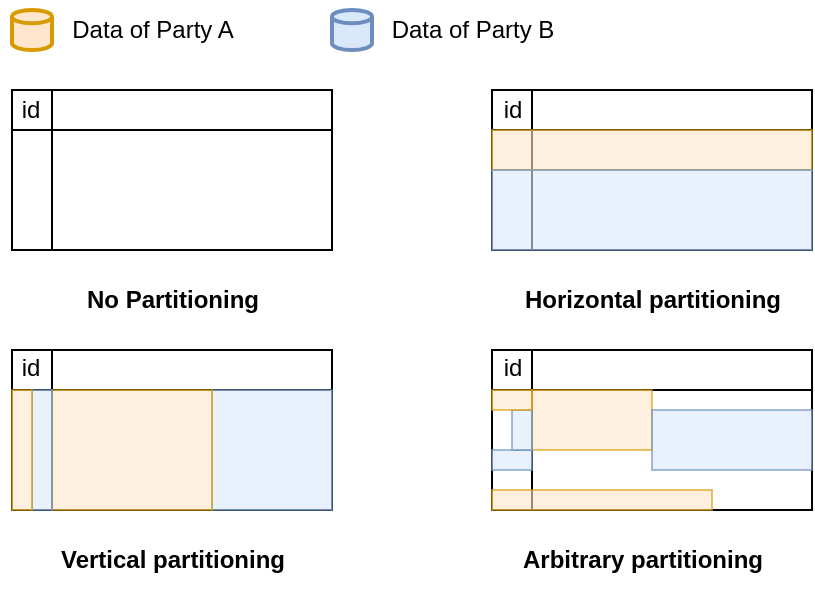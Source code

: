 <mxfile version="24.8.0">
  <diagram name="Page-1" id="IQDWfD3IAwZ38dXUT0zm">
    <mxGraphModel dx="708" dy="481" grid="1" gridSize="10" guides="1" tooltips="1" connect="1" arrows="1" fold="1" page="1" pageScale="1" pageWidth="827" pageHeight="1169" math="0" shadow="0">
      <root>
        <mxCell id="0" />
        <mxCell id="1" parent="0" />
        <mxCell id="t0glDvnVoFhbejNkPytU-2" value="" style="shape=internalStorage;whiteSpace=wrap;html=1;backgroundOutline=1;" parent="1" vertex="1">
          <mxGeometry x="120" y="240" width="160" height="80" as="geometry" />
        </mxCell>
        <mxCell id="t0glDvnVoFhbejNkPytU-3" value="&lt;b&gt;No Partitioning&lt;/b&gt;" style="text;html=1;align=center;verticalAlign=middle;resizable=0;points=[];autosize=1;strokeColor=none;fillColor=none;" parent="1" vertex="1">
          <mxGeometry x="145" y="330" width="110" height="30" as="geometry" />
        </mxCell>
        <mxCell id="t0glDvnVoFhbejNkPytU-4" value="" style="shape=internalStorage;whiteSpace=wrap;html=1;backgroundOutline=1;" parent="1" vertex="1">
          <mxGeometry x="360" y="240" width="160" height="80" as="geometry" />
        </mxCell>
        <mxCell id="t0glDvnVoFhbejNkPytU-8" value="" style="verticalLabelPosition=bottom;verticalAlign=top;html=1;shape=mxgraph.basic.rect;fillColor2=none;strokeWidth=1;size=20;indent=5;fillColor=#ffe6cc;strokeColor=#d79b00;opacity=60;" parent="1" vertex="1">
          <mxGeometry x="360" y="260" width="160" height="20" as="geometry" />
        </mxCell>
        <mxCell id="t0glDvnVoFhbejNkPytU-9" value="" style="verticalLabelPosition=bottom;verticalAlign=top;html=1;shape=mxgraph.basic.rect;fillColor2=none;strokeWidth=1;size=20;indent=5;fillColor=#dae8fc;strokeColor=#6c8ebf;opacity=60;" parent="1" vertex="1">
          <mxGeometry x="360" y="280" width="160" height="40" as="geometry" />
        </mxCell>
        <mxCell id="t0glDvnVoFhbejNkPytU-10" value="&lt;b&gt;Horizontal partitioning&lt;/b&gt;" style="text;html=1;align=center;verticalAlign=middle;resizable=0;points=[];autosize=1;strokeColor=none;fillColor=none;" parent="1" vertex="1">
          <mxGeometry x="365" y="330" width="150" height="30" as="geometry" />
        </mxCell>
        <mxCell id="t0glDvnVoFhbejNkPytU-11" value="" style="strokeWidth=2;html=1;shape=mxgraph.flowchart.database;whiteSpace=wrap;fillColor=#ffe6cc;strokeColor=#d79b00;" parent="1" vertex="1">
          <mxGeometry x="120" y="200" width="20" height="20" as="geometry" />
        </mxCell>
        <mxCell id="t0glDvnVoFhbejNkPytU-12" value="" style="strokeWidth=2;html=1;shape=mxgraph.flowchart.database;whiteSpace=wrap;fillColor=#dae8fc;strokeColor=#6c8ebf;" parent="1" vertex="1">
          <mxGeometry x="280" y="200" width="20" height="20" as="geometry" />
        </mxCell>
        <mxCell id="t0glDvnVoFhbejNkPytU-14" value="Data of Party A" style="text;html=1;align=center;verticalAlign=middle;resizable=0;points=[];autosize=1;strokeColor=none;fillColor=none;" parent="1" vertex="1">
          <mxGeometry x="140" y="195" width="100" height="30" as="geometry" />
        </mxCell>
        <mxCell id="t0glDvnVoFhbejNkPytU-16" value="Data of Party B" style="text;html=1;align=center;verticalAlign=middle;resizable=0;points=[];autosize=1;strokeColor=none;fillColor=none;" parent="1" vertex="1">
          <mxGeometry x="300" y="195" width="100" height="30" as="geometry" />
        </mxCell>
        <mxCell id="t0glDvnVoFhbejNkPytU-17" value="" style="shape=internalStorage;whiteSpace=wrap;html=1;backgroundOutline=1;" parent="1" vertex="1">
          <mxGeometry x="120" y="370" width="160" height="80" as="geometry" />
        </mxCell>
        <mxCell id="t0glDvnVoFhbejNkPytU-18" value="" style="verticalLabelPosition=bottom;verticalAlign=top;html=1;shape=mxgraph.basic.rect;fillColor2=none;strokeWidth=1;size=20;indent=5;fillColor=#dae8fc;strokeColor=#6c8ebf;opacity=60;" parent="1" vertex="1">
          <mxGeometry x="220" y="390" width="60" height="60" as="geometry" />
        </mxCell>
        <mxCell id="t0glDvnVoFhbejNkPytU-19" value="" style="verticalLabelPosition=bottom;verticalAlign=top;html=1;shape=mxgraph.basic.rect;fillColor2=none;strokeWidth=1;size=20;indent=5;fillColor=#ffe6cc;strokeColor=#d79b00;opacity=60;" parent="1" vertex="1">
          <mxGeometry x="140" y="390" width="80" height="60" as="geometry" />
        </mxCell>
        <mxCell id="t0glDvnVoFhbejNkPytU-20" value="&lt;b&gt;Vertical partitioning&lt;/b&gt;" style="text;html=1;align=center;verticalAlign=middle;resizable=0;points=[];autosize=1;strokeColor=none;fillColor=none;" parent="1" vertex="1">
          <mxGeometry x="130" y="460" width="140" height="30" as="geometry" />
        </mxCell>
        <mxCell id="t0glDvnVoFhbejNkPytU-21" value="" style="shape=internalStorage;whiteSpace=wrap;html=1;backgroundOutline=1;" parent="1" vertex="1">
          <mxGeometry x="360" y="370" width="160" height="80" as="geometry" />
        </mxCell>
        <mxCell id="t0glDvnVoFhbejNkPytU-22" value="" style="verticalLabelPosition=bottom;verticalAlign=top;html=1;shape=mxgraph.basic.rect;fillColor2=none;strokeWidth=1;size=20;indent=5;fillColor=#ffe6cc;strokeColor=#d79b00;opacity=60;" parent="1" vertex="1">
          <mxGeometry x="380" y="390" width="60" height="30" as="geometry" />
        </mxCell>
        <mxCell id="t0glDvnVoFhbejNkPytU-23" value="" style="verticalLabelPosition=bottom;verticalAlign=top;html=1;shape=mxgraph.basic.rect;fillColor2=none;strokeWidth=1;size=20;indent=5;fillColor=#dae8fc;strokeColor=#6c8ebf;opacity=60;" parent="1" vertex="1">
          <mxGeometry x="440" y="400" width="80" height="30" as="geometry" />
        </mxCell>
        <mxCell id="t0glDvnVoFhbejNkPytU-25" value="" style="verticalLabelPosition=bottom;verticalAlign=top;html=1;shape=mxgraph.basic.rect;fillColor2=none;strokeWidth=1;size=20;indent=5;fillColor=#ffe6cc;strokeColor=#d79b00;opacity=60;" parent="1" vertex="1">
          <mxGeometry x="360" y="440" width="110" height="10" as="geometry" />
        </mxCell>
        <mxCell id="t0glDvnVoFhbejNkPytU-26" value="" style="verticalLabelPosition=bottom;verticalAlign=top;html=1;shape=mxgraph.basic.rect;fillColor2=none;strokeWidth=1;size=20;indent=5;fillColor=#dae8fc;strokeColor=#6c8ebf;opacity=60;" parent="1" vertex="1">
          <mxGeometry x="360" y="420" width="20" height="10" as="geometry" />
        </mxCell>
        <mxCell id="t0glDvnVoFhbejNkPytU-27" value="&lt;b&gt;Arbitrary partitioning&lt;/b&gt;" style="text;html=1;align=center;verticalAlign=middle;resizable=0;points=[];autosize=1;strokeColor=none;fillColor=none;" parent="1" vertex="1">
          <mxGeometry x="365" y="460" width="140" height="30" as="geometry" />
        </mxCell>
        <mxCell id="t0glDvnVoFhbejNkPytU-28" value="" style="verticalLabelPosition=bottom;verticalAlign=top;html=1;shape=mxgraph.basic.rect;fillColor2=none;strokeWidth=1;size=20;indent=40;fillColor=#dae8fc;strokeColor=#6c8ebf;opacity=60;" parent="1" vertex="1">
          <mxGeometry x="130" y="390" width="10" height="60" as="geometry" />
        </mxCell>
        <mxCell id="t0glDvnVoFhbejNkPytU-29" value="" style="verticalLabelPosition=bottom;verticalAlign=top;html=1;shape=mxgraph.basic.rect;fillColor2=none;strokeWidth=1;size=20;indent=5;fillColor=#ffe6cc;strokeColor=#d79b00;opacity=60;" parent="1" vertex="1">
          <mxGeometry x="120" y="390" width="10" height="60" as="geometry" />
        </mxCell>
        <mxCell id="t0glDvnVoFhbejNkPytU-30" value="" style="verticalLabelPosition=bottom;verticalAlign=top;html=1;shape=mxgraph.basic.rect;fillColor2=none;strokeWidth=1;size=20;indent=0;fillColor=#dae8fc;strokeColor=#6c8ebf;opacity=60;" parent="1" vertex="1">
          <mxGeometry x="370" y="400" width="10" height="20" as="geometry" />
        </mxCell>
        <mxCell id="t0glDvnVoFhbejNkPytU-31" value="" style="verticalLabelPosition=bottom;verticalAlign=top;html=1;shape=mxgraph.basic.rect;fillColor2=none;strokeWidth=1;size=0;indent=5;fillColor=#ffe6cc;strokeColor=#d79b00;opacity=60;" parent="1" vertex="1">
          <mxGeometry x="360" y="390" width="20" height="10" as="geometry" />
        </mxCell>
        <mxCell id="VYZQGBUjbt68ciF8CEck-1" value="id" style="text;html=1;align=center;verticalAlign=middle;resizable=0;points=[];autosize=1;strokeColor=none;fillColor=none;" vertex="1" parent="1">
          <mxGeometry x="114" y="235" width="30" height="30" as="geometry" />
        </mxCell>
        <mxCell id="VYZQGBUjbt68ciF8CEck-2" value="id" style="text;html=1;align=center;verticalAlign=middle;resizable=0;points=[];autosize=1;strokeColor=none;fillColor=none;" vertex="1" parent="1">
          <mxGeometry x="355" y="235" width="30" height="30" as="geometry" />
        </mxCell>
        <mxCell id="VYZQGBUjbt68ciF8CEck-3" value="id" style="text;html=1;align=center;verticalAlign=middle;resizable=0;points=[];autosize=1;strokeColor=none;fillColor=none;" vertex="1" parent="1">
          <mxGeometry x="114" y="364" width="30" height="30" as="geometry" />
        </mxCell>
        <mxCell id="VYZQGBUjbt68ciF8CEck-4" value="id" style="text;html=1;align=center;verticalAlign=middle;resizable=0;points=[];autosize=1;strokeColor=none;fillColor=none;" vertex="1" parent="1">
          <mxGeometry x="355" y="364" width="30" height="30" as="geometry" />
        </mxCell>
      </root>
    </mxGraphModel>
  </diagram>
</mxfile>
